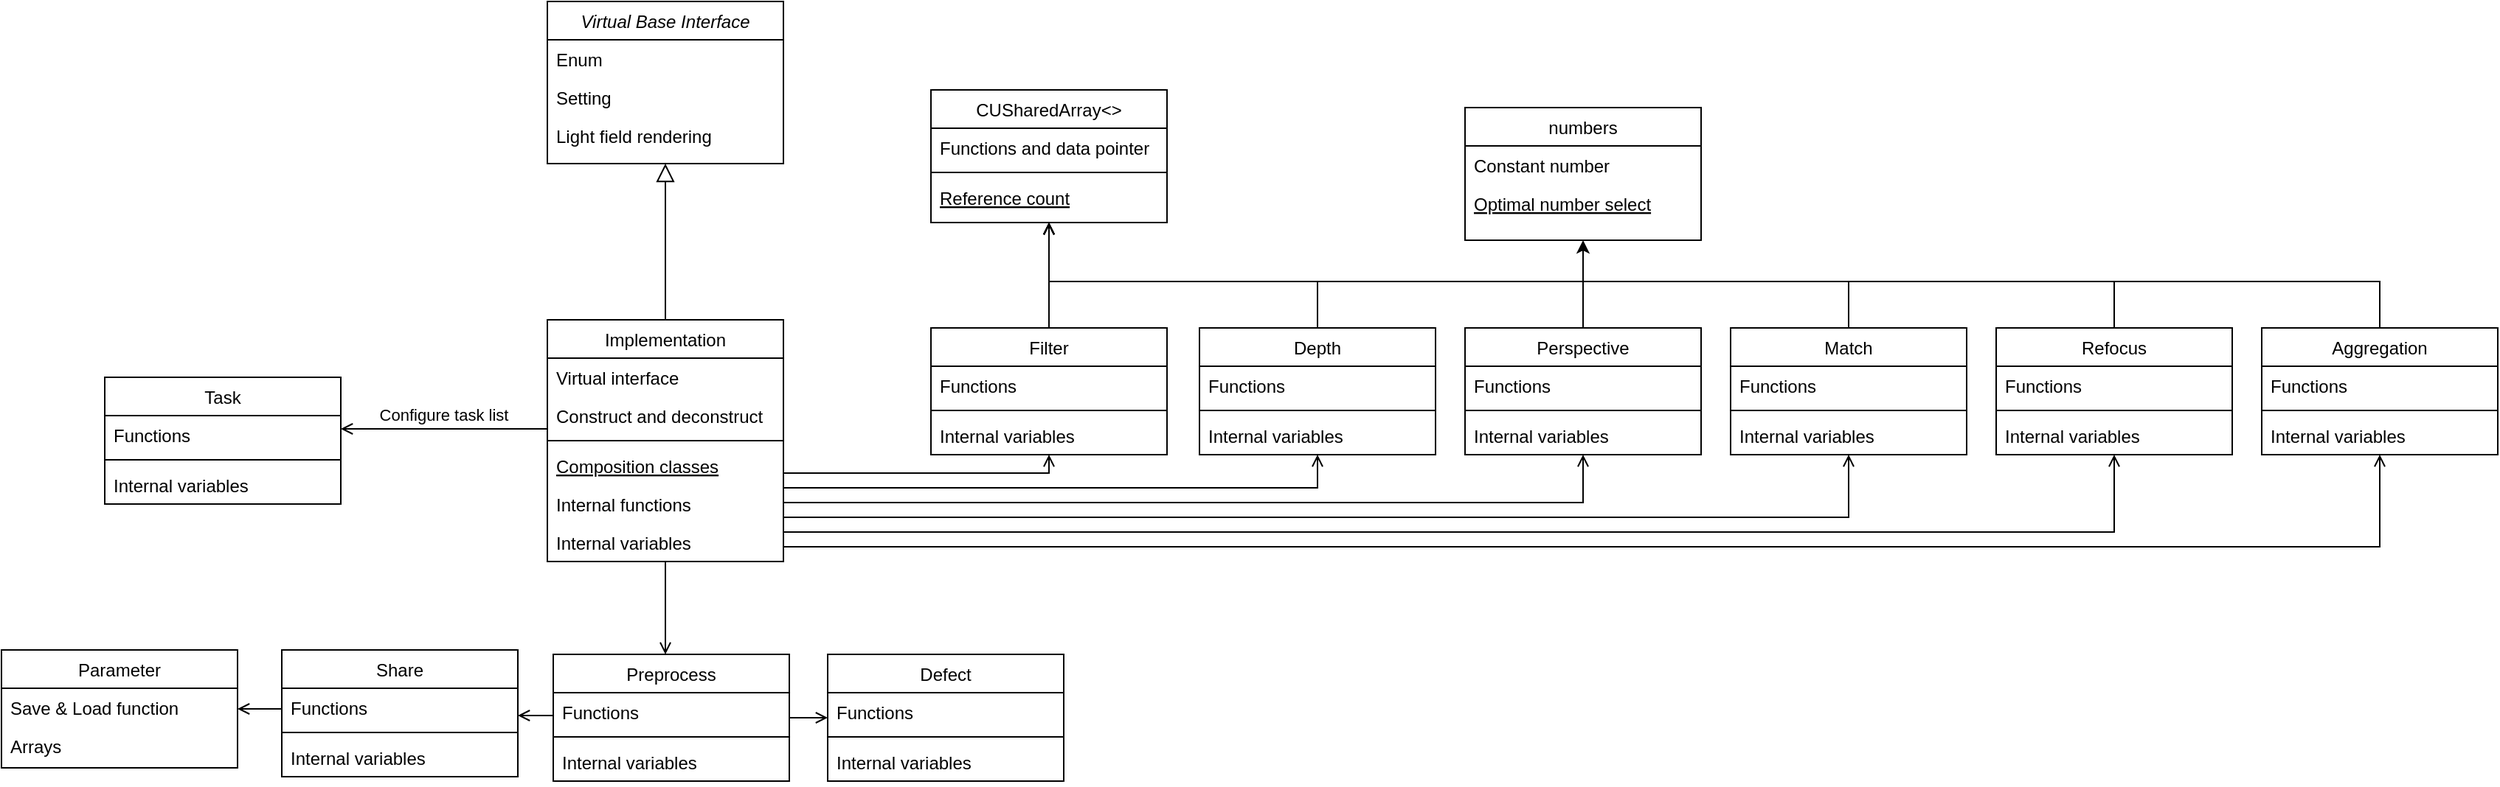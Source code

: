 <mxfile version="14.2.5" type="github">
  <diagram id="C5RBs43oDa-KdzZeNtuy" name="Page-1">
    <mxGraphModel dx="2858" dy="1089" grid="1" gridSize="10" guides="1" tooltips="1" connect="1" arrows="1" fold="1" page="1" pageScale="1" pageWidth="827" pageHeight="1169" math="0" shadow="0">
      <root>
        <mxCell id="WIyWlLk6GJQsqaUBKTNV-0" />
        <mxCell id="WIyWlLk6GJQsqaUBKTNV-1" parent="WIyWlLk6GJQsqaUBKTNV-0" />
        <mxCell id="zkfFHV4jXpPFQw0GAbJ--0" value="Virtual Base Interface" style="swimlane;fontStyle=2;align=center;verticalAlign=top;childLayout=stackLayout;horizontal=1;startSize=26;horizontalStack=0;resizeParent=1;resizeLast=0;collapsible=1;marginBottom=0;rounded=0;shadow=0;strokeWidth=1;swimlaneLine=1;" parent="WIyWlLk6GJQsqaUBKTNV-1" vertex="1">
          <mxGeometry x="220" y="120" width="160" height="110" as="geometry">
            <mxRectangle x="220" y="120" width="160" height="26" as="alternateBounds" />
          </mxGeometry>
        </mxCell>
        <mxCell id="zkfFHV4jXpPFQw0GAbJ--1" value="Enum" style="text;align=left;verticalAlign=top;spacingLeft=4;spacingRight=4;overflow=hidden;rotatable=0;points=[[0,0.5],[1,0.5]];portConstraint=eastwest;" parent="zkfFHV4jXpPFQw0GAbJ--0" vertex="1">
          <mxGeometry y="26" width="160" height="26" as="geometry" />
        </mxCell>
        <mxCell id="zkfFHV4jXpPFQw0GAbJ--2" value="Setting" style="text;align=left;verticalAlign=top;spacingLeft=4;spacingRight=4;overflow=hidden;rotatable=0;points=[[0,0.5],[1,0.5]];portConstraint=eastwest;rounded=0;shadow=0;html=0;" parent="zkfFHV4jXpPFQw0GAbJ--0" vertex="1">
          <mxGeometry y="52" width="160" height="26" as="geometry" />
        </mxCell>
        <mxCell id="zkfFHV4jXpPFQw0GAbJ--3" value="Light field rendering" style="text;align=left;verticalAlign=top;spacingLeft=4;spacingRight=4;overflow=hidden;rotatable=0;points=[[0,0.5],[1,0.5]];portConstraint=eastwest;rounded=0;shadow=0;html=0;" parent="zkfFHV4jXpPFQw0GAbJ--0" vertex="1">
          <mxGeometry y="78" width="160" height="26" as="geometry" />
        </mxCell>
        <mxCell id="zkfFHV4jXpPFQw0GAbJ--6" value="Implementation" style="swimlane;fontStyle=0;align=center;verticalAlign=top;childLayout=stackLayout;horizontal=1;startSize=26;horizontalStack=0;resizeParent=1;resizeLast=0;collapsible=1;marginBottom=0;rounded=0;shadow=0;strokeWidth=1;" parent="WIyWlLk6GJQsqaUBKTNV-1" vertex="1">
          <mxGeometry x="220" y="336" width="160" height="164" as="geometry">
            <mxRectangle x="130" y="380" width="160" height="26" as="alternateBounds" />
          </mxGeometry>
        </mxCell>
        <mxCell id="zkfFHV4jXpPFQw0GAbJ--7" value="Virtual interface" style="text;align=left;verticalAlign=top;spacingLeft=4;spacingRight=4;overflow=hidden;rotatable=0;points=[[0,0.5],[1,0.5]];portConstraint=eastwest;" parent="zkfFHV4jXpPFQw0GAbJ--6" vertex="1">
          <mxGeometry y="26" width="160" height="26" as="geometry" />
        </mxCell>
        <mxCell id="zkfFHV4jXpPFQw0GAbJ--8" value="Construct and deconstruct" style="text;align=left;verticalAlign=top;spacingLeft=4;spacingRight=4;overflow=hidden;rotatable=0;points=[[0,0.5],[1,0.5]];portConstraint=eastwest;rounded=0;shadow=0;html=0;" parent="zkfFHV4jXpPFQw0GAbJ--6" vertex="1">
          <mxGeometry y="52" width="160" height="26" as="geometry" />
        </mxCell>
        <mxCell id="zkfFHV4jXpPFQw0GAbJ--9" value="" style="line;html=1;strokeWidth=1;align=left;verticalAlign=middle;spacingTop=-1;spacingLeft=3;spacingRight=3;rotatable=0;labelPosition=right;points=[];portConstraint=eastwest;" parent="zkfFHV4jXpPFQw0GAbJ--6" vertex="1">
          <mxGeometry y="78" width="160" height="8" as="geometry" />
        </mxCell>
        <mxCell id="zkfFHV4jXpPFQw0GAbJ--10" value="Composition classes" style="text;align=left;verticalAlign=top;spacingLeft=4;spacingRight=4;overflow=hidden;rotatable=0;points=[[0,0.5],[1,0.5]];portConstraint=eastwest;fontStyle=4" parent="zkfFHV4jXpPFQw0GAbJ--6" vertex="1">
          <mxGeometry y="86" width="160" height="26" as="geometry" />
        </mxCell>
        <mxCell id="zkfFHV4jXpPFQw0GAbJ--11" value="Internal functions" style="text;align=left;verticalAlign=top;spacingLeft=4;spacingRight=4;overflow=hidden;rotatable=0;points=[[0,0.5],[1,0.5]];portConstraint=eastwest;" parent="zkfFHV4jXpPFQw0GAbJ--6" vertex="1">
          <mxGeometry y="112" width="160" height="26" as="geometry" />
        </mxCell>
        <mxCell id="XajBwcwbZhVmDrCdSM4y-0" value="Internal variables" style="text;align=left;verticalAlign=top;spacingLeft=4;spacingRight=4;overflow=hidden;rotatable=0;points=[[0,0.5],[1,0.5]];portConstraint=eastwest;" parent="zkfFHV4jXpPFQw0GAbJ--6" vertex="1">
          <mxGeometry y="138" width="160" height="26" as="geometry" />
        </mxCell>
        <mxCell id="zkfFHV4jXpPFQw0GAbJ--12" value="" style="endArrow=block;endSize=10;endFill=0;shadow=0;strokeWidth=1;rounded=0;edgeStyle=elbowEdgeStyle;elbow=vertical;" parent="WIyWlLk6GJQsqaUBKTNV-1" source="zkfFHV4jXpPFQw0GAbJ--6" target="zkfFHV4jXpPFQw0GAbJ--0" edge="1">
          <mxGeometry width="160" relative="1" as="geometry">
            <mxPoint x="200" y="203" as="sourcePoint" />
            <mxPoint x="200" y="203" as="targetPoint" />
          </mxGeometry>
        </mxCell>
        <mxCell id="zkfFHV4jXpPFQw0GAbJ--13" value="Filter" style="swimlane;fontStyle=0;align=center;verticalAlign=top;childLayout=stackLayout;horizontal=1;startSize=26;horizontalStack=0;resizeParent=1;resizeLast=0;collapsible=1;marginBottom=0;rounded=0;shadow=0;strokeWidth=1;" parent="WIyWlLk6GJQsqaUBKTNV-1" vertex="1">
          <mxGeometry x="480" y="341.5" width="160" height="86" as="geometry">
            <mxRectangle x="340" y="380" width="170" height="26" as="alternateBounds" />
          </mxGeometry>
        </mxCell>
        <mxCell id="zkfFHV4jXpPFQw0GAbJ--14" value="Functions" style="text;align=left;verticalAlign=top;spacingLeft=4;spacingRight=4;overflow=hidden;rotatable=0;points=[[0,0.5],[1,0.5]];portConstraint=eastwest;" parent="zkfFHV4jXpPFQw0GAbJ--13" vertex="1">
          <mxGeometry y="26" width="160" height="26" as="geometry" />
        </mxCell>
        <mxCell id="zkfFHV4jXpPFQw0GAbJ--15" value="" style="line;html=1;strokeWidth=1;align=left;verticalAlign=middle;spacingTop=-1;spacingLeft=3;spacingRight=3;rotatable=0;labelPosition=right;points=[];portConstraint=eastwest;" parent="zkfFHV4jXpPFQw0GAbJ--13" vertex="1">
          <mxGeometry y="52" width="160" height="8" as="geometry" />
        </mxCell>
        <mxCell id="XajBwcwbZhVmDrCdSM4y-14" value="Internal variables" style="text;align=left;verticalAlign=top;spacingLeft=4;spacingRight=4;overflow=hidden;rotatable=0;points=[[0,0.5],[1,0.5]];portConstraint=eastwest;" parent="zkfFHV4jXpPFQw0GAbJ--13" vertex="1">
          <mxGeometry y="60" width="160" height="26" as="geometry" />
        </mxCell>
        <mxCell id="zkfFHV4jXpPFQw0GAbJ--26" value="" style="endArrow=open;shadow=0;strokeWidth=1;rounded=0;endFill=1;edgeStyle=elbowEdgeStyle;elbow=vertical;" parent="WIyWlLk6GJQsqaUBKTNV-1" source="XajBwcwbZhVmDrCdSM4y-47" target="XajBwcwbZhVmDrCdSM4y-55" edge="1">
          <mxGeometry x="0.5" y="41" relative="1" as="geometry">
            <mxPoint x="-104" y="-85" as="sourcePoint" />
            <mxPoint x="56" y="-85" as="targetPoint" />
            <mxPoint x="-40" y="32" as="offset" />
          </mxGeometry>
        </mxCell>
        <mxCell id="XajBwcwbZhVmDrCdSM4y-1" value="CUSharedArray&lt;&gt;" style="swimlane;fontStyle=0;align=center;verticalAlign=top;childLayout=stackLayout;horizontal=1;startSize=26;horizontalStack=0;resizeParent=1;resizeLast=0;collapsible=1;marginBottom=0;rounded=0;shadow=0;strokeWidth=1;" parent="WIyWlLk6GJQsqaUBKTNV-1" vertex="1">
          <mxGeometry x="480" y="180" width="160" height="90" as="geometry">
            <mxRectangle x="130" y="380" width="160" height="26" as="alternateBounds" />
          </mxGeometry>
        </mxCell>
        <mxCell id="XajBwcwbZhVmDrCdSM4y-2" value="Functions and data pointer" style="text;align=left;verticalAlign=top;spacingLeft=4;spacingRight=4;overflow=hidden;rotatable=0;points=[[0,0.5],[1,0.5]];portConstraint=eastwest;" parent="XajBwcwbZhVmDrCdSM4y-1" vertex="1">
          <mxGeometry y="26" width="160" height="26" as="geometry" />
        </mxCell>
        <mxCell id="XajBwcwbZhVmDrCdSM4y-4" value="" style="line;html=1;strokeWidth=1;align=left;verticalAlign=middle;spacingTop=-1;spacingLeft=3;spacingRight=3;rotatable=0;labelPosition=right;points=[];portConstraint=eastwest;" parent="XajBwcwbZhVmDrCdSM4y-1" vertex="1">
          <mxGeometry y="52" width="160" height="8" as="geometry" />
        </mxCell>
        <mxCell id="XajBwcwbZhVmDrCdSM4y-5" value="Reference count" style="text;align=left;verticalAlign=top;spacingLeft=4;spacingRight=4;overflow=hidden;rotatable=0;points=[[0,0.5],[1,0.5]];portConstraint=eastwest;fontStyle=4" parent="XajBwcwbZhVmDrCdSM4y-1" vertex="1">
          <mxGeometry y="60" width="160" height="26" as="geometry" />
        </mxCell>
        <mxCell id="XajBwcwbZhVmDrCdSM4y-8" value="numbers" style="swimlane;fontStyle=0;align=center;verticalAlign=top;childLayout=stackLayout;horizontal=1;startSize=26;horizontalStack=0;resizeParent=1;resizeLast=0;collapsible=1;marginBottom=0;rounded=0;shadow=0;strokeWidth=1;" parent="WIyWlLk6GJQsqaUBKTNV-1" vertex="1">
          <mxGeometry x="842" y="192" width="160" height="90" as="geometry">
            <mxRectangle x="130" y="380" width="160" height="26" as="alternateBounds" />
          </mxGeometry>
        </mxCell>
        <mxCell id="XajBwcwbZhVmDrCdSM4y-9" value="Constant number" style="text;align=left;verticalAlign=top;spacingLeft=4;spacingRight=4;overflow=hidden;rotatable=0;points=[[0,0.5],[1,0.5]];portConstraint=eastwest;" parent="XajBwcwbZhVmDrCdSM4y-8" vertex="1">
          <mxGeometry y="26" width="160" height="26" as="geometry" />
        </mxCell>
        <mxCell id="XajBwcwbZhVmDrCdSM4y-11" value="Optimal number select" style="text;align=left;verticalAlign=top;spacingLeft=4;spacingRight=4;overflow=hidden;rotatable=0;points=[[0,0.5],[1,0.5]];portConstraint=eastwest;fontStyle=4" parent="XajBwcwbZhVmDrCdSM4y-8" vertex="1">
          <mxGeometry y="52" width="160" height="26" as="geometry" />
        </mxCell>
        <mxCell id="XajBwcwbZhVmDrCdSM4y-19" value="Aggregation" style="swimlane;fontStyle=0;align=center;verticalAlign=top;childLayout=stackLayout;horizontal=1;startSize=26;horizontalStack=0;resizeParent=1;resizeLast=0;collapsible=1;marginBottom=0;rounded=0;shadow=0;strokeWidth=1;" parent="WIyWlLk6GJQsqaUBKTNV-1" vertex="1">
          <mxGeometry x="1382" y="341.5" width="160" height="86" as="geometry">
            <mxRectangle x="340" y="380" width="170" height="26" as="alternateBounds" />
          </mxGeometry>
        </mxCell>
        <mxCell id="XajBwcwbZhVmDrCdSM4y-20" value="Functions" style="text;align=left;verticalAlign=top;spacingLeft=4;spacingRight=4;overflow=hidden;rotatable=0;points=[[0,0.5],[1,0.5]];portConstraint=eastwest;" parent="XajBwcwbZhVmDrCdSM4y-19" vertex="1">
          <mxGeometry y="26" width="160" height="26" as="geometry" />
        </mxCell>
        <mxCell id="XajBwcwbZhVmDrCdSM4y-21" value="" style="line;html=1;strokeWidth=1;align=left;verticalAlign=middle;spacingTop=-1;spacingLeft=3;spacingRight=3;rotatable=0;labelPosition=right;points=[];portConstraint=eastwest;" parent="XajBwcwbZhVmDrCdSM4y-19" vertex="1">
          <mxGeometry y="52" width="160" height="8" as="geometry" />
        </mxCell>
        <mxCell id="XajBwcwbZhVmDrCdSM4y-22" value="Internal variables" style="text;align=left;verticalAlign=top;spacingLeft=4;spacingRight=4;overflow=hidden;rotatable=0;points=[[0,0.5],[1,0.5]];portConstraint=eastwest;" parent="XajBwcwbZhVmDrCdSM4y-19" vertex="1">
          <mxGeometry y="60" width="160" height="26" as="geometry" />
        </mxCell>
        <mxCell id="XajBwcwbZhVmDrCdSM4y-23" value="Defect" style="swimlane;fontStyle=0;align=center;verticalAlign=top;childLayout=stackLayout;horizontal=1;startSize=26;horizontalStack=0;resizeParent=1;resizeLast=0;collapsible=1;marginBottom=0;rounded=0;shadow=0;strokeWidth=1;" parent="WIyWlLk6GJQsqaUBKTNV-1" vertex="1">
          <mxGeometry x="410" y="563" width="160" height="86" as="geometry">
            <mxRectangle x="340" y="380" width="170" height="26" as="alternateBounds" />
          </mxGeometry>
        </mxCell>
        <mxCell id="XajBwcwbZhVmDrCdSM4y-24" value="Functions" style="text;align=left;verticalAlign=top;spacingLeft=4;spacingRight=4;overflow=hidden;rotatable=0;points=[[0,0.5],[1,0.5]];portConstraint=eastwest;" parent="XajBwcwbZhVmDrCdSM4y-23" vertex="1">
          <mxGeometry y="26" width="160" height="26" as="geometry" />
        </mxCell>
        <mxCell id="XajBwcwbZhVmDrCdSM4y-25" value="" style="line;html=1;strokeWidth=1;align=left;verticalAlign=middle;spacingTop=-1;spacingLeft=3;spacingRight=3;rotatable=0;labelPosition=right;points=[];portConstraint=eastwest;" parent="XajBwcwbZhVmDrCdSM4y-23" vertex="1">
          <mxGeometry y="52" width="160" height="8" as="geometry" />
        </mxCell>
        <mxCell id="XajBwcwbZhVmDrCdSM4y-26" value="Internal variables" style="text;align=left;verticalAlign=top;spacingLeft=4;spacingRight=4;overflow=hidden;rotatable=0;points=[[0,0.5],[1,0.5]];portConstraint=eastwest;" parent="XajBwcwbZhVmDrCdSM4y-23" vertex="1">
          <mxGeometry y="60" width="160" height="26" as="geometry" />
        </mxCell>
        <mxCell id="XajBwcwbZhVmDrCdSM4y-27" value="Depth" style="swimlane;fontStyle=0;align=center;verticalAlign=top;childLayout=stackLayout;horizontal=1;startSize=26;horizontalStack=0;resizeParent=1;resizeLast=0;collapsible=1;marginBottom=0;rounded=0;shadow=0;strokeWidth=1;" parent="WIyWlLk6GJQsqaUBKTNV-1" vertex="1">
          <mxGeometry x="662" y="341.5" width="160" height="86" as="geometry">
            <mxRectangle x="340" y="380" width="170" height="26" as="alternateBounds" />
          </mxGeometry>
        </mxCell>
        <mxCell id="XajBwcwbZhVmDrCdSM4y-28" value="Functions" style="text;align=left;verticalAlign=top;spacingLeft=4;spacingRight=4;overflow=hidden;rotatable=0;points=[[0,0.5],[1,0.5]];portConstraint=eastwest;" parent="XajBwcwbZhVmDrCdSM4y-27" vertex="1">
          <mxGeometry y="26" width="160" height="26" as="geometry" />
        </mxCell>
        <mxCell id="XajBwcwbZhVmDrCdSM4y-29" value="" style="line;html=1;strokeWidth=1;align=left;verticalAlign=middle;spacingTop=-1;spacingLeft=3;spacingRight=3;rotatable=0;labelPosition=right;points=[];portConstraint=eastwest;" parent="XajBwcwbZhVmDrCdSM4y-27" vertex="1">
          <mxGeometry y="52" width="160" height="8" as="geometry" />
        </mxCell>
        <mxCell id="XajBwcwbZhVmDrCdSM4y-30" value="Internal variables" style="text;align=left;verticalAlign=top;spacingLeft=4;spacingRight=4;overflow=hidden;rotatable=0;points=[[0,0.5],[1,0.5]];portConstraint=eastwest;" parent="XajBwcwbZhVmDrCdSM4y-27" vertex="1">
          <mxGeometry y="60" width="160" height="26" as="geometry" />
        </mxCell>
        <mxCell id="XajBwcwbZhVmDrCdSM4y-31" value="Match" style="swimlane;fontStyle=0;align=center;verticalAlign=top;childLayout=stackLayout;horizontal=1;startSize=26;horizontalStack=0;resizeParent=1;resizeLast=0;collapsible=1;marginBottom=0;rounded=0;shadow=0;strokeWidth=1;" parent="WIyWlLk6GJQsqaUBKTNV-1" vertex="1">
          <mxGeometry x="1022" y="341.5" width="160" height="86" as="geometry">
            <mxRectangle x="340" y="380" width="170" height="26" as="alternateBounds" />
          </mxGeometry>
        </mxCell>
        <mxCell id="XajBwcwbZhVmDrCdSM4y-32" value="Functions" style="text;align=left;verticalAlign=top;spacingLeft=4;spacingRight=4;overflow=hidden;rotatable=0;points=[[0,0.5],[1,0.5]];portConstraint=eastwest;" parent="XajBwcwbZhVmDrCdSM4y-31" vertex="1">
          <mxGeometry y="26" width="160" height="26" as="geometry" />
        </mxCell>
        <mxCell id="XajBwcwbZhVmDrCdSM4y-33" value="" style="line;html=1;strokeWidth=1;align=left;verticalAlign=middle;spacingTop=-1;spacingLeft=3;spacingRight=3;rotatable=0;labelPosition=right;points=[];portConstraint=eastwest;" parent="XajBwcwbZhVmDrCdSM4y-31" vertex="1">
          <mxGeometry y="52" width="160" height="8" as="geometry" />
        </mxCell>
        <mxCell id="XajBwcwbZhVmDrCdSM4y-34" value="Internal variables" style="text;align=left;verticalAlign=top;spacingLeft=4;spacingRight=4;overflow=hidden;rotatable=0;points=[[0,0.5],[1,0.5]];portConstraint=eastwest;" parent="XajBwcwbZhVmDrCdSM4y-31" vertex="1">
          <mxGeometry y="60" width="160" height="26" as="geometry" />
        </mxCell>
        <mxCell id="XajBwcwbZhVmDrCdSM4y-35" value="Perspective" style="swimlane;fontStyle=0;align=center;verticalAlign=top;childLayout=stackLayout;horizontal=1;startSize=26;horizontalStack=0;resizeParent=1;resizeLast=0;collapsible=1;marginBottom=0;rounded=0;shadow=0;strokeWidth=1;" parent="WIyWlLk6GJQsqaUBKTNV-1" vertex="1">
          <mxGeometry x="842" y="341.5" width="160" height="86" as="geometry">
            <mxRectangle x="340" y="380" width="170" height="26" as="alternateBounds" />
          </mxGeometry>
        </mxCell>
        <mxCell id="XajBwcwbZhVmDrCdSM4y-36" value="Functions" style="text;align=left;verticalAlign=top;spacingLeft=4;spacingRight=4;overflow=hidden;rotatable=0;points=[[0,0.5],[1,0.5]];portConstraint=eastwest;" parent="XajBwcwbZhVmDrCdSM4y-35" vertex="1">
          <mxGeometry y="26" width="160" height="26" as="geometry" />
        </mxCell>
        <mxCell id="XajBwcwbZhVmDrCdSM4y-37" value="" style="line;html=1;strokeWidth=1;align=left;verticalAlign=middle;spacingTop=-1;spacingLeft=3;spacingRight=3;rotatable=0;labelPosition=right;points=[];portConstraint=eastwest;" parent="XajBwcwbZhVmDrCdSM4y-35" vertex="1">
          <mxGeometry y="52" width="160" height="8" as="geometry" />
        </mxCell>
        <mxCell id="XajBwcwbZhVmDrCdSM4y-38" value="Internal variables" style="text;align=left;verticalAlign=top;spacingLeft=4;spacingRight=4;overflow=hidden;rotatable=0;points=[[0,0.5],[1,0.5]];portConstraint=eastwest;" parent="XajBwcwbZhVmDrCdSM4y-35" vertex="1">
          <mxGeometry y="60" width="160" height="26" as="geometry" />
        </mxCell>
        <mxCell id="XajBwcwbZhVmDrCdSM4y-39" value="Preprocess" style="swimlane;fontStyle=0;align=center;verticalAlign=top;childLayout=stackLayout;horizontal=1;startSize=26;horizontalStack=0;resizeParent=1;resizeLast=0;collapsible=1;marginBottom=0;rounded=0;shadow=0;strokeWidth=1;" parent="WIyWlLk6GJQsqaUBKTNV-1" vertex="1">
          <mxGeometry x="224" y="563" width="160" height="86" as="geometry">
            <mxRectangle x="340" y="380" width="170" height="26" as="alternateBounds" />
          </mxGeometry>
        </mxCell>
        <mxCell id="XajBwcwbZhVmDrCdSM4y-40" value="Functions" style="text;align=left;verticalAlign=top;spacingLeft=4;spacingRight=4;overflow=hidden;rotatable=0;points=[[0,0.5],[1,0.5]];portConstraint=eastwest;" parent="XajBwcwbZhVmDrCdSM4y-39" vertex="1">
          <mxGeometry y="26" width="160" height="26" as="geometry" />
        </mxCell>
        <mxCell id="XajBwcwbZhVmDrCdSM4y-41" value="" style="line;html=1;strokeWidth=1;align=left;verticalAlign=middle;spacingTop=-1;spacingLeft=3;spacingRight=3;rotatable=0;labelPosition=right;points=[];portConstraint=eastwest;" parent="XajBwcwbZhVmDrCdSM4y-39" vertex="1">
          <mxGeometry y="52" width="160" height="8" as="geometry" />
        </mxCell>
        <mxCell id="XajBwcwbZhVmDrCdSM4y-42" value="Internal variables" style="text;align=left;verticalAlign=top;spacingLeft=4;spacingRight=4;overflow=hidden;rotatable=0;points=[[0,0.5],[1,0.5]];portConstraint=eastwest;" parent="XajBwcwbZhVmDrCdSM4y-39" vertex="1">
          <mxGeometry y="60" width="160" height="26" as="geometry" />
        </mxCell>
        <mxCell id="XajBwcwbZhVmDrCdSM4y-43" value="Refocus" style="swimlane;fontStyle=0;align=center;verticalAlign=top;childLayout=stackLayout;horizontal=1;startSize=26;horizontalStack=0;resizeParent=1;resizeLast=0;collapsible=1;marginBottom=0;rounded=0;shadow=0;strokeWidth=1;" parent="WIyWlLk6GJQsqaUBKTNV-1" vertex="1">
          <mxGeometry x="1202" y="341.5" width="160" height="86" as="geometry">
            <mxRectangle x="340" y="380" width="170" height="26" as="alternateBounds" />
          </mxGeometry>
        </mxCell>
        <mxCell id="XajBwcwbZhVmDrCdSM4y-44" value="Functions" style="text;align=left;verticalAlign=top;spacingLeft=4;spacingRight=4;overflow=hidden;rotatable=0;points=[[0,0.5],[1,0.5]];portConstraint=eastwest;" parent="XajBwcwbZhVmDrCdSM4y-43" vertex="1">
          <mxGeometry y="26" width="160" height="26" as="geometry" />
        </mxCell>
        <mxCell id="XajBwcwbZhVmDrCdSM4y-45" value="" style="line;html=1;strokeWidth=1;align=left;verticalAlign=middle;spacingTop=-1;spacingLeft=3;spacingRight=3;rotatable=0;labelPosition=right;points=[];portConstraint=eastwest;" parent="XajBwcwbZhVmDrCdSM4y-43" vertex="1">
          <mxGeometry y="52" width="160" height="8" as="geometry" />
        </mxCell>
        <mxCell id="XajBwcwbZhVmDrCdSM4y-46" value="Internal variables" style="text;align=left;verticalAlign=top;spacingLeft=4;spacingRight=4;overflow=hidden;rotatable=0;points=[[0,0.5],[1,0.5]];portConstraint=eastwest;" parent="XajBwcwbZhVmDrCdSM4y-43" vertex="1">
          <mxGeometry y="60" width="160" height="26" as="geometry" />
        </mxCell>
        <mxCell id="XajBwcwbZhVmDrCdSM4y-47" value="Share" style="swimlane;fontStyle=0;align=center;verticalAlign=top;childLayout=stackLayout;horizontal=1;startSize=26;horizontalStack=0;resizeParent=1;resizeLast=0;collapsible=1;marginBottom=0;rounded=0;shadow=0;strokeWidth=1;" parent="WIyWlLk6GJQsqaUBKTNV-1" vertex="1">
          <mxGeometry x="40" y="560" width="160" height="86" as="geometry">
            <mxRectangle x="340" y="380" width="170" height="26" as="alternateBounds" />
          </mxGeometry>
        </mxCell>
        <mxCell id="XajBwcwbZhVmDrCdSM4y-48" value="Functions" style="text;align=left;verticalAlign=top;spacingLeft=4;spacingRight=4;overflow=hidden;rotatable=0;points=[[0,0.5],[1,0.5]];portConstraint=eastwest;" parent="XajBwcwbZhVmDrCdSM4y-47" vertex="1">
          <mxGeometry y="26" width="160" height="26" as="geometry" />
        </mxCell>
        <mxCell id="XajBwcwbZhVmDrCdSM4y-49" value="" style="line;html=1;strokeWidth=1;align=left;verticalAlign=middle;spacingTop=-1;spacingLeft=3;spacingRight=3;rotatable=0;labelPosition=right;points=[];portConstraint=eastwest;" parent="XajBwcwbZhVmDrCdSM4y-47" vertex="1">
          <mxGeometry y="52" width="160" height="8" as="geometry" />
        </mxCell>
        <mxCell id="XajBwcwbZhVmDrCdSM4y-50" value="Internal variables" style="text;align=left;verticalAlign=top;spacingLeft=4;spacingRight=4;overflow=hidden;rotatable=0;points=[[0,0.5],[1,0.5]];portConstraint=eastwest;" parent="XajBwcwbZhVmDrCdSM4y-47" vertex="1">
          <mxGeometry y="60" width="160" height="26" as="geometry" />
        </mxCell>
        <mxCell id="XajBwcwbZhVmDrCdSM4y-51" value="Task" style="swimlane;fontStyle=0;align=center;verticalAlign=top;childLayout=stackLayout;horizontal=1;startSize=26;horizontalStack=0;resizeParent=1;resizeLast=0;collapsible=1;marginBottom=0;rounded=0;shadow=0;strokeWidth=1;" parent="WIyWlLk6GJQsqaUBKTNV-1" vertex="1">
          <mxGeometry x="-80" y="375" width="160" height="86" as="geometry">
            <mxRectangle x="340" y="380" width="170" height="26" as="alternateBounds" />
          </mxGeometry>
        </mxCell>
        <mxCell id="XajBwcwbZhVmDrCdSM4y-52" value="Functions" style="text;align=left;verticalAlign=top;spacingLeft=4;spacingRight=4;overflow=hidden;rotatable=0;points=[[0,0.5],[1,0.5]];portConstraint=eastwest;" parent="XajBwcwbZhVmDrCdSM4y-51" vertex="1">
          <mxGeometry y="26" width="160" height="26" as="geometry" />
        </mxCell>
        <mxCell id="XajBwcwbZhVmDrCdSM4y-53" value="" style="line;html=1;strokeWidth=1;align=left;verticalAlign=middle;spacingTop=-1;spacingLeft=3;spacingRight=3;rotatable=0;labelPosition=right;points=[];portConstraint=eastwest;" parent="XajBwcwbZhVmDrCdSM4y-51" vertex="1">
          <mxGeometry y="52" width="160" height="8" as="geometry" />
        </mxCell>
        <mxCell id="XajBwcwbZhVmDrCdSM4y-54" value="Internal variables" style="text;align=left;verticalAlign=top;spacingLeft=4;spacingRight=4;overflow=hidden;rotatable=0;points=[[0,0.5],[1,0.5]];portConstraint=eastwest;" parent="XajBwcwbZhVmDrCdSM4y-51" vertex="1">
          <mxGeometry y="60" width="160" height="26" as="geometry" />
        </mxCell>
        <mxCell id="XajBwcwbZhVmDrCdSM4y-55" value="Parameter" style="swimlane;fontStyle=0;align=center;verticalAlign=top;childLayout=stackLayout;horizontal=1;startSize=26;horizontalStack=0;resizeParent=1;resizeLast=0;collapsible=1;marginBottom=0;rounded=0;shadow=0;strokeWidth=1;" parent="WIyWlLk6GJQsqaUBKTNV-1" vertex="1">
          <mxGeometry x="-150" y="560" width="160" height="80" as="geometry">
            <mxRectangle x="550" y="140" width="160" height="26" as="alternateBounds" />
          </mxGeometry>
        </mxCell>
        <mxCell id="XajBwcwbZhVmDrCdSM4y-56" value="Save &amp; Load function" style="text;align=left;verticalAlign=top;spacingLeft=4;spacingRight=4;overflow=hidden;rotatable=0;points=[[0,0.5],[1,0.5]];portConstraint=eastwest;" parent="XajBwcwbZhVmDrCdSM4y-55" vertex="1">
          <mxGeometry y="26" width="160" height="26" as="geometry" />
        </mxCell>
        <mxCell id="XajBwcwbZhVmDrCdSM4y-57" value="Arrays" style="text;align=left;verticalAlign=top;spacingLeft=4;spacingRight=4;overflow=hidden;rotatable=0;points=[[0,0.5],[1,0.5]];portConstraint=eastwest;rounded=0;shadow=0;html=0;" parent="XajBwcwbZhVmDrCdSM4y-55" vertex="1">
          <mxGeometry y="52" width="160" height="26" as="geometry" />
        </mxCell>
        <mxCell id="XajBwcwbZhVmDrCdSM4y-64" value="" style="endArrow=open;shadow=0;strokeWidth=1;rounded=0;endFill=1;edgeStyle=elbowEdgeStyle;elbow=vertical;" parent="WIyWlLk6GJQsqaUBKTNV-1" source="XajBwcwbZhVmDrCdSM4y-39" target="XajBwcwbZhVmDrCdSM4y-47" edge="1">
          <mxGeometry x="0.5" y="41" relative="1" as="geometry">
            <mxPoint x="700" y="732.944" as="sourcePoint" />
            <mxPoint x="727" y="732.944" as="targetPoint" />
            <mxPoint x="-40" y="32" as="offset" />
          </mxGeometry>
        </mxCell>
        <mxCell id="XajBwcwbZhVmDrCdSM4y-65" value="" style="endArrow=open;shadow=0;strokeWidth=1;rounded=0;endFill=1;edgeStyle=elbowEdgeStyle;elbow=vertical;" parent="WIyWlLk6GJQsqaUBKTNV-1" source="zkfFHV4jXpPFQw0GAbJ--13" target="XajBwcwbZhVmDrCdSM4y-1" edge="1">
          <mxGeometry x="0.5" y="41" relative="1" as="geometry">
            <mxPoint x="782" y="509.857" as="sourcePoint" />
            <mxPoint x="809" y="509.857" as="targetPoint" />
            <mxPoint x="-40" y="32" as="offset" />
            <Array as="points" />
          </mxGeometry>
        </mxCell>
        <mxCell id="XajBwcwbZhVmDrCdSM4y-69" value="" style="endArrow=open;shadow=0;strokeWidth=1;rounded=0;endFill=1;edgeStyle=elbowEdgeStyle;elbow=vertical;" parent="WIyWlLk6GJQsqaUBKTNV-1" source="XajBwcwbZhVmDrCdSM4y-27" target="XajBwcwbZhVmDrCdSM4y-1" edge="1">
          <mxGeometry x="0.5" y="41" relative="1" as="geometry">
            <mxPoint x="622" y="245" as="sourcePoint" />
            <mxPoint x="472" y="245" as="targetPoint" />
            <mxPoint x="-40" y="32" as="offset" />
            <Array as="points">
              <mxPoint x="652" y="310" />
            </Array>
          </mxGeometry>
        </mxCell>
        <mxCell id="XajBwcwbZhVmDrCdSM4y-70" value="" style="endArrow=open;shadow=0;strokeWidth=1;rounded=0;endFill=1;edgeStyle=elbowEdgeStyle;elbow=vertical;" parent="WIyWlLk6GJQsqaUBKTNV-1" source="zkfFHV4jXpPFQw0GAbJ--6" target="XajBwcwbZhVmDrCdSM4y-39" edge="1">
          <mxGeometry x="0.5" y="41" relative="1" as="geometry">
            <mxPoint x="650" y="625" as="sourcePoint" />
            <mxPoint x="500" y="625" as="targetPoint" />
            <mxPoint x="-40" y="32" as="offset" />
            <Array as="points">
              <mxPoint x="300" y="590" />
            </Array>
          </mxGeometry>
        </mxCell>
        <mxCell id="XajBwcwbZhVmDrCdSM4y-71" value="" style="endArrow=open;shadow=0;strokeWidth=1;rounded=0;endFill=1;edgeStyle=elbowEdgeStyle;elbow=vertical;" parent="WIyWlLk6GJQsqaUBKTNV-1" source="XajBwcwbZhVmDrCdSM4y-39" target="XajBwcwbZhVmDrCdSM4y-23" edge="1">
          <mxGeometry x="0.5" y="41" relative="1" as="geometry">
            <mxPoint x="540" y="468" as="sourcePoint" />
            <mxPoint x="390" y="468" as="targetPoint" />
            <mxPoint x="-40" y="32" as="offset" />
          </mxGeometry>
        </mxCell>
        <mxCell id="XajBwcwbZhVmDrCdSM4y-78" value="" style="endArrow=open;shadow=0;strokeWidth=1;rounded=0;endFill=1;edgeStyle=elbowEdgeStyle;elbow=vertical;" parent="WIyWlLk6GJQsqaUBKTNV-1" source="XajBwcwbZhVmDrCdSM4y-35" target="XajBwcwbZhVmDrCdSM4y-1" edge="1">
          <mxGeometry x="0.5" y="41" relative="1" as="geometry">
            <mxPoint x="762" y="350" as="sourcePoint" />
            <mxPoint x="392" y="290" as="targetPoint" />
            <mxPoint x="-40" y="32" as="offset" />
            <Array as="points">
              <mxPoint x="652" y="310" />
            </Array>
          </mxGeometry>
        </mxCell>
        <mxCell id="XajBwcwbZhVmDrCdSM4y-79" value="" style="endArrow=open;shadow=0;strokeWidth=1;rounded=0;endFill=1;edgeStyle=elbowEdgeStyle;elbow=vertical;" parent="WIyWlLk6GJQsqaUBKTNV-1" source="XajBwcwbZhVmDrCdSM4y-31" target="XajBwcwbZhVmDrCdSM4y-1" edge="1">
          <mxGeometry x="0.5" y="41" relative="1" as="geometry">
            <mxPoint x="942" y="350" as="sourcePoint" />
            <mxPoint x="392" y="290" as="targetPoint" />
            <mxPoint x="-40" y="32" as="offset" />
            <Array as="points">
              <mxPoint x="752" y="310" />
            </Array>
          </mxGeometry>
        </mxCell>
        <mxCell id="XajBwcwbZhVmDrCdSM4y-80" value="" style="endArrow=open;shadow=0;strokeWidth=1;rounded=0;endFill=1;edgeStyle=elbowEdgeStyle;elbow=vertical;" parent="WIyWlLk6GJQsqaUBKTNV-1" source="XajBwcwbZhVmDrCdSM4y-43" target="XajBwcwbZhVmDrCdSM4y-1" edge="1">
          <mxGeometry x="0.5" y="41" relative="1" as="geometry">
            <mxPoint x="952" y="360" as="sourcePoint" />
            <mxPoint x="402" y="300" as="targetPoint" />
            <mxPoint x="-40" y="32" as="offset" />
            <Array as="points">
              <mxPoint x="832" y="310" />
            </Array>
          </mxGeometry>
        </mxCell>
        <mxCell id="XajBwcwbZhVmDrCdSM4y-81" value="" style="endArrow=open;shadow=0;strokeWidth=1;rounded=0;endFill=1;edgeStyle=elbowEdgeStyle;elbow=vertical;" parent="WIyWlLk6GJQsqaUBKTNV-1" source="XajBwcwbZhVmDrCdSM4y-19" target="XajBwcwbZhVmDrCdSM4y-1" edge="1">
          <mxGeometry x="0.5" y="41" relative="1" as="geometry">
            <mxPoint x="1152" y="330" as="sourcePoint" />
            <mxPoint x="412" y="310" as="targetPoint" />
            <mxPoint x="-40" y="32" as="offset" />
            <Array as="points">
              <mxPoint x="560" y="310" />
            </Array>
          </mxGeometry>
        </mxCell>
        <mxCell id="XajBwcwbZhVmDrCdSM4y-82" value="" style="endArrow=classic;html=1;" parent="WIyWlLk6GJQsqaUBKTNV-1" source="XajBwcwbZhVmDrCdSM4y-35" target="XajBwcwbZhVmDrCdSM4y-8" edge="1">
          <mxGeometry width="50" height="50" relative="1" as="geometry">
            <mxPoint x="742" y="360" as="sourcePoint" />
            <mxPoint x="792" y="310" as="targetPoint" />
          </mxGeometry>
        </mxCell>
        <mxCell id="XajBwcwbZhVmDrCdSM4y-83" value="Configure task list" style="endArrow=open;shadow=0;strokeWidth=1;rounded=0;endFill=1;edgeStyle=elbowEdgeStyle;elbow=vertical;" parent="WIyWlLk6GJQsqaUBKTNV-1" source="zkfFHV4jXpPFQw0GAbJ--6" target="XajBwcwbZhVmDrCdSM4y-51" edge="1">
          <mxGeometry y="-10" relative="1" as="geometry">
            <mxPoint x="310" y="510" as="sourcePoint" />
            <mxPoint x="150" y="727" as="targetPoint" />
            <mxPoint as="offset" />
            <Array as="points">
              <mxPoint x="150" y="410" />
            </Array>
          </mxGeometry>
        </mxCell>
        <mxCell id="XajBwcwbZhVmDrCdSM4y-84" value="" style="endArrow=open;shadow=0;strokeWidth=1;rounded=0;endFill=1;edgeStyle=elbowEdgeStyle;elbow=vertical;" parent="WIyWlLk6GJQsqaUBKTNV-1" source="zkfFHV4jXpPFQw0GAbJ--6" target="XajBwcwbZhVmDrCdSM4y-27" edge="1">
          <mxGeometry y="-10" relative="1" as="geometry">
            <mxPoint x="230" y="420" as="sourcePoint" />
            <mxPoint x="90" y="420" as="targetPoint" />
            <mxPoint as="offset" />
            <Array as="points">
              <mxPoint x="742" y="450" />
            </Array>
          </mxGeometry>
        </mxCell>
        <mxCell id="8MPxkJjmNWWdsOgq3NRQ-0" value="" style="endArrow=open;shadow=0;strokeWidth=1;rounded=0;endFill=1;edgeStyle=elbowEdgeStyle;elbow=vertical;" edge="1" parent="WIyWlLk6GJQsqaUBKTNV-1" source="zkfFHV4jXpPFQw0GAbJ--6" target="zkfFHV4jXpPFQw0GAbJ--13">
          <mxGeometry y="-10" relative="1" as="geometry">
            <mxPoint x="390" y="420" as="sourcePoint" />
            <mxPoint x="752" y="367.5" as="targetPoint" />
            <mxPoint as="offset" />
            <Array as="points">
              <mxPoint x="560" y="440" />
            </Array>
          </mxGeometry>
        </mxCell>
        <mxCell id="8MPxkJjmNWWdsOgq3NRQ-1" value="" style="endArrow=open;shadow=0;strokeWidth=1;rounded=0;endFill=1;edgeStyle=elbowEdgeStyle;elbow=vertical;" edge="1" parent="WIyWlLk6GJQsqaUBKTNV-1" source="zkfFHV4jXpPFQw0GAbJ--6" target="XajBwcwbZhVmDrCdSM4y-43">
          <mxGeometry y="-10" relative="1" as="geometry">
            <mxPoint x="390" y="440" as="sourcePoint" />
            <mxPoint x="752" y="367.5" as="targetPoint" />
            <mxPoint as="offset" />
            <Array as="points">
              <mxPoint x="1282" y="480" />
            </Array>
          </mxGeometry>
        </mxCell>
        <mxCell id="8MPxkJjmNWWdsOgq3NRQ-2" value="" style="endArrow=open;shadow=0;strokeWidth=1;rounded=0;endFill=1;edgeStyle=elbowEdgeStyle;elbow=vertical;" edge="1" parent="WIyWlLk6GJQsqaUBKTNV-1" source="zkfFHV4jXpPFQw0GAbJ--6" target="XajBwcwbZhVmDrCdSM4y-31">
          <mxGeometry y="-10" relative="1" as="geometry">
            <mxPoint x="400" y="450" as="sourcePoint" />
            <mxPoint x="762" y="377.5" as="targetPoint" />
            <mxPoint as="offset" />
            <Array as="points">
              <mxPoint x="1102" y="470" />
            </Array>
          </mxGeometry>
        </mxCell>
        <mxCell id="8MPxkJjmNWWdsOgq3NRQ-3" value="" style="endArrow=open;shadow=0;strokeWidth=1;rounded=0;endFill=1;edgeStyle=elbowEdgeStyle;elbow=vertical;" edge="1" parent="WIyWlLk6GJQsqaUBKTNV-1" source="zkfFHV4jXpPFQw0GAbJ--6" target="XajBwcwbZhVmDrCdSM4y-35">
          <mxGeometry y="-10" relative="1" as="geometry">
            <mxPoint x="410" y="460" as="sourcePoint" />
            <mxPoint x="772" y="387.5" as="targetPoint" />
            <mxPoint as="offset" />
            <Array as="points">
              <mxPoint x="772" y="460" />
            </Array>
          </mxGeometry>
        </mxCell>
        <mxCell id="8MPxkJjmNWWdsOgq3NRQ-4" value="" style="endArrow=open;shadow=0;strokeWidth=1;rounded=0;endFill=1;edgeStyle=elbowEdgeStyle;elbow=vertical;" edge="1" parent="WIyWlLk6GJQsqaUBKTNV-1" source="zkfFHV4jXpPFQw0GAbJ--6" target="XajBwcwbZhVmDrCdSM4y-19">
          <mxGeometry y="-10" relative="1" as="geometry">
            <mxPoint x="420" y="470" as="sourcePoint" />
            <mxPoint x="782" y="397.5" as="targetPoint" />
            <mxPoint as="offset" />
            <Array as="points">
              <mxPoint x="1462" y="490" />
            </Array>
          </mxGeometry>
        </mxCell>
      </root>
    </mxGraphModel>
  </diagram>
</mxfile>
